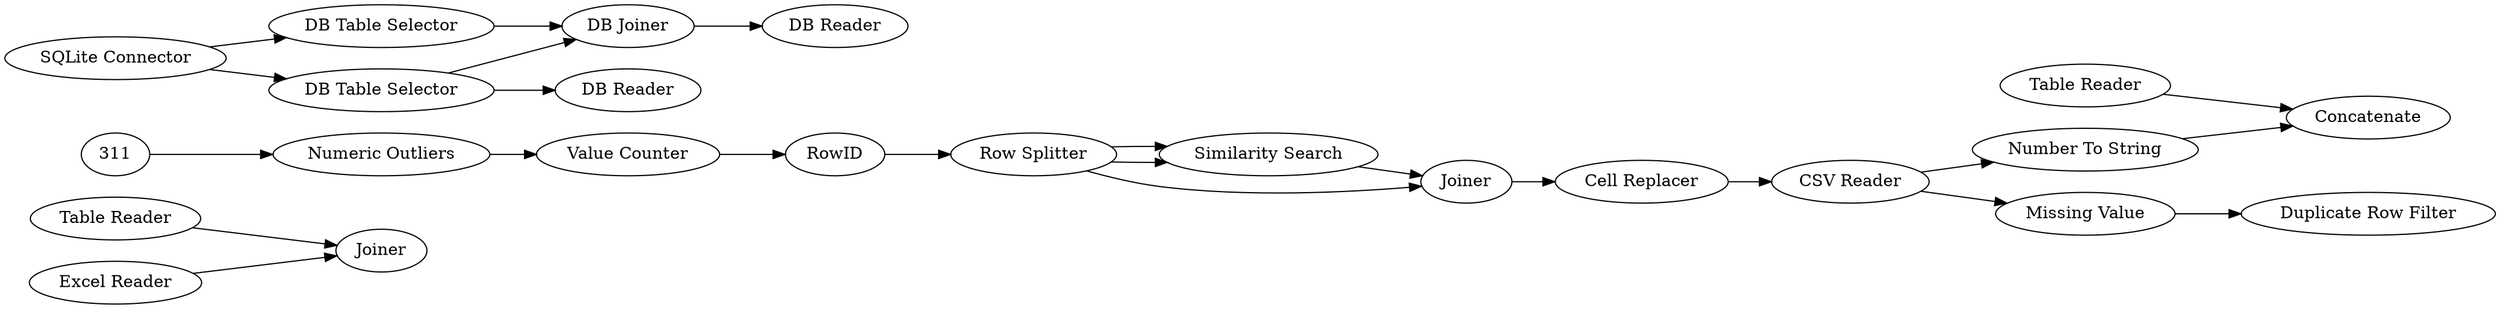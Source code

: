 digraph {
	285 [label="Table Reader"]
	287 [label=Joiner]
	290 [label="Excel Reader"]
	269 [label="Numeric Outliers"]
	276 [label="Missing Value"]
	299 [label="Duplicate Row Filter"]
	301 [label="Rule Engine"]
	176 [label="Cell Replacer"]
	187 [label="Similarity Search"]
	192 [label=Joiner]
	291 [label="Value Counter"]
	293 [label=RowID]
	307 [label="Row Splitter"]
	288 [label="Table Reader"]
	289 [label=Concatenate]
	300 [label="Number To String"]
	301 [label="CSV Reader"]
	278 [label="SQLite Connector"]
	279 [label="DB Table Selector"]
	280 [label="DB Table Selector"]
	281 [label="DB Joiner"]
	282 [label="DB Reader"]
	283 [label="DB Reader"]
	285 -> 287
	290 -> 287
	187 -> 192
	192 -> 176
	291 -> 293
	293 -> 307
	307 -> 192
	307 -> 187
	307 -> 187
	288 -> 289
	300 -> 289
	301 -> 300
	269 -> 291
	276 -> 299
	301 -> 276
	176 -> 301
	311 -> 269
	278 -> 279
	278 -> 280
	279 -> 283
	279 -> 281
	280 -> 281
	281 -> 282
	rankdir=LR
}
